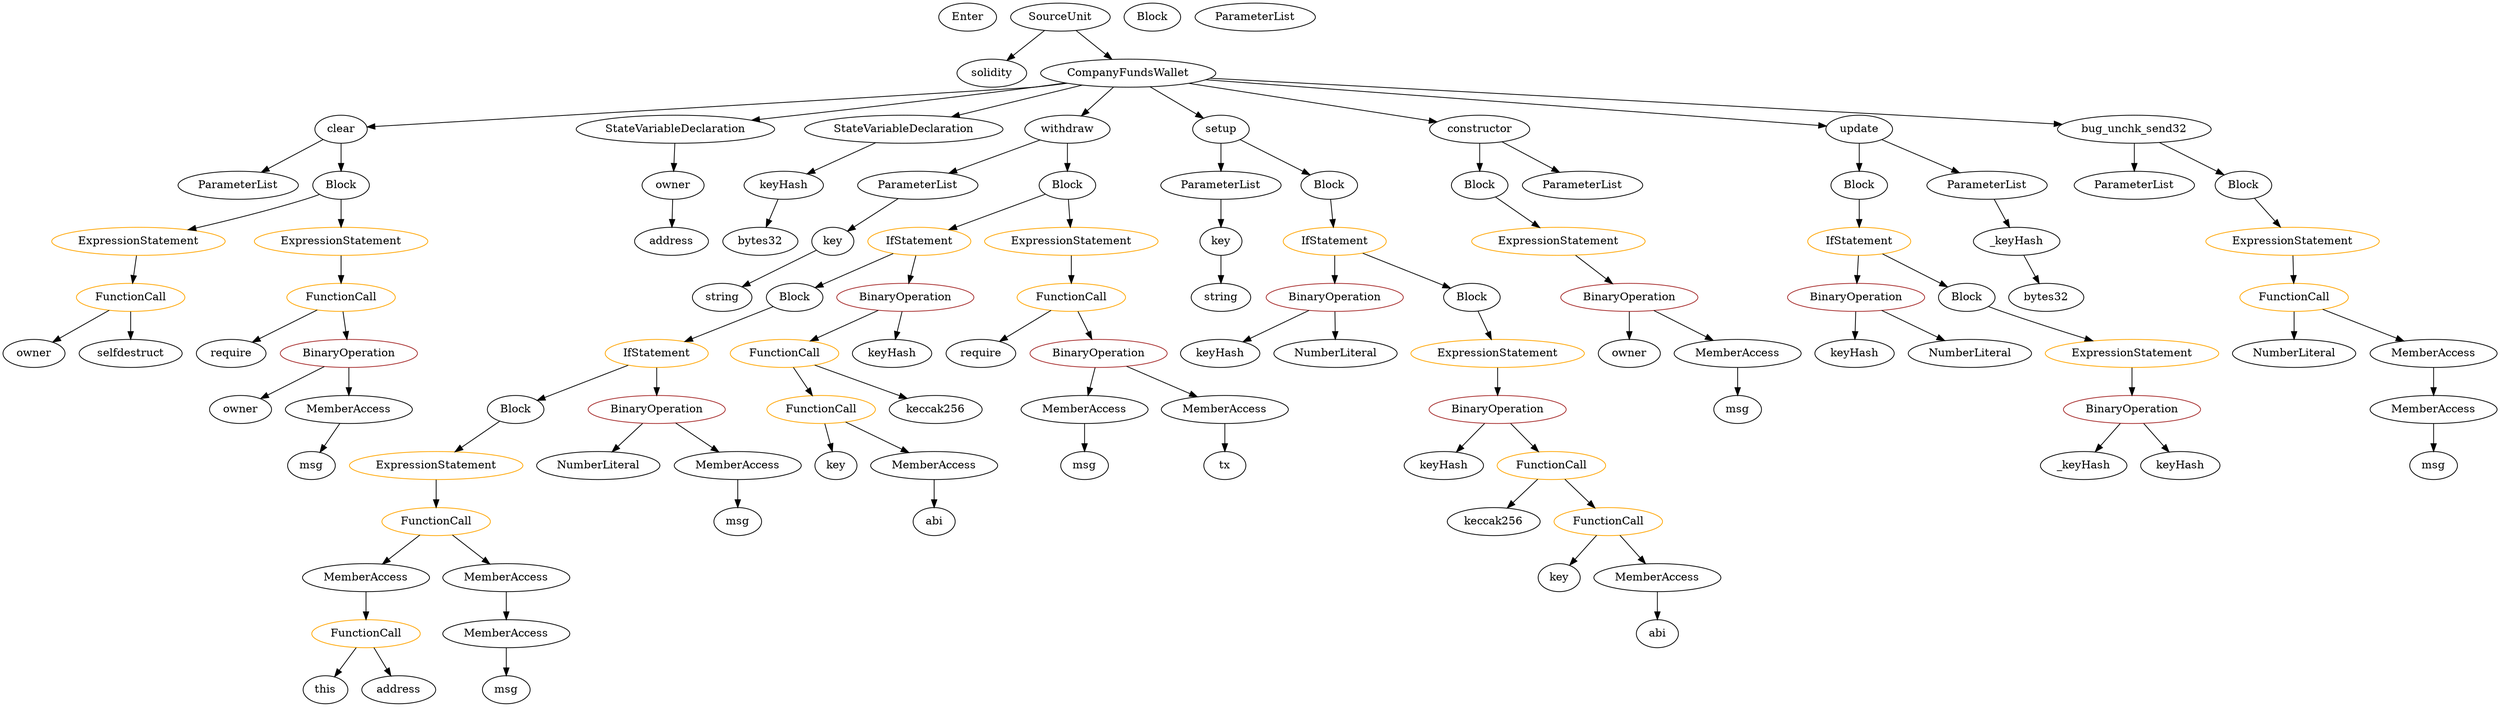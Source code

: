 strict digraph {
	graph [bb="0,0,2661.6,900"];
	node [label="\N"];
	Enter	[height=0.5,
		pos="1005.6,882",
		width=0.83628];
	VariableDeclaration_keyHash	[color=black,
		height=0.5,
		label=keyHash,
		pos="801.6,666",
		width=1.1828];
	ElementaryTypeName_bytes32	[color=black,
		height=0.5,
		label=bytes32,
		pos="774.6,594",
		width=1.0996];
	VariableDeclaration_keyHash -> ElementaryTypeName_bytes32	[pos="e,781.07,611.79 795.06,648.05 792.08,640.32 788.47,630.96 785.12,622.27"];
	Block_Unnamed_3	[color=black,
		height=0.5,
		label=Block,
		pos="522.6,378",
		width=0.90558];
	ExpressionStatement_Unnamed_2	[color=orange,
		height=0.5,
		label=ExpressionStatement,
		pos="460.6,306",
		width=2.458];
	Block_Unnamed_3 -> ExpressionStatement_Unnamed_2	[pos="e,475.62,323.96 508.84,361.46 501.3,352.95 491.77,342.19 483.17,332.48"];
	NumberLiteral_Unnamed_3	[color=black,
		height=0.5,
		label=NumberLiteral,
		pos="2441.6,450",
		width=1.765];
	ElementaryTypeName_string	[color=black,
		height=0.5,
		label=string,
		pos="737.6,522",
		width=0.864];
	ParameterList_Unnamed_4	[color=black,
		height=0.5,
		label=ParameterList,
		pos="2315.6,666",
		width=1.7095];
	BinaryOperation_Unnamed_7	[color=brown,
		height=0.5,
		label=BinaryOperation,
		pos="2271.6,378",
		width=1.9867];
	Identifier__keyHash	[color=black,
		height=0.5,
		label=_keyHash,
		pos="2217.6,306",
		width=1.3214];
	BinaryOperation_Unnamed_7 -> Identifier__keyHash	[pos="e,2230.6,323.79 2258.5,360.05 2252.2,351.89 2244.5,341.91 2237.5,332.82"];
	Identifier_keyHash_4	[color=black,
		height=0.5,
		label=keyHash,
		pos="2325.6,306",
		width=1.1828];
	BinaryOperation_Unnamed_7 -> Identifier_keyHash_4	[pos="e,2313,323.31 2284.7,360.05 2291.1,351.68 2299.1,341.4 2306.2,332.13"];
	Identifier_key_1	[color=black,
		height=0.5,
		label=key,
		pos="1651.6,162",
		width=0.75];
	Identifier_keyHash_3	[color=black,
		height=0.5,
		label=keyHash,
		pos="1977.6,450",
		width=1.1828];
	FunctionDefinition_clear	[color=black,
		height=0.5,
		label=clear,
		pos="362.6,738",
		width=0.78084];
	ParameterList_Unnamed_5	[color=black,
		height=0.5,
		label=ParameterList,
		pos="250.6,666",
		width=1.7095];
	FunctionDefinition_clear -> ParameterList_Unnamed_5	[pos="e,275.66,682.66 342.83,724.65 326.97,714.73 304.31,700.57 285.42,688.76"];
	Block_Unnamed_9	[color=black,
		height=0.5,
		label=Block,
		pos="362.6,666",
		width=0.90558];
	FunctionDefinition_clear -> Block_Unnamed_9	[pos="e,362.6,684.1 362.6,719.7 362.6,712.41 362.6,703.73 362.6,695.54"];
	Identifier_owner	[color=black,
		height=0.5,
		label=owner,
		pos="1726.6,450",
		width=0.93331];
	FunctionCall_Unnamed_3	[color=orange,
		height=0.5,
		label=FunctionCall,
		pos="460.6,234",
		width=1.6125];
	ExpressionStatement_Unnamed_2 -> FunctionCall_Unnamed_3	[pos="e,460.6,252.1 460.6,287.7 460.6,280.41 460.6,271.73 460.6,263.54"];
	StateVariableDeclaration_Unnamed_1	[color=black,
		height=0.5,
		label=StateVariableDeclaration,
		pos="684.6,738",
		width=2.8184];
	VariableDeclaration_owner	[color=black,
		height=0.5,
		label=owner,
		pos="680.6,666",
		width=0.93331];
	StateVariableDeclaration_Unnamed_1 -> VariableDeclaration_owner	[pos="e,681.58,684.1 683.61,719.7 683.19,712.41 682.7,703.73 682.23,695.54"];
	ElementaryTypeName_address	[color=black,
		height=0.5,
		label=address,
		pos="677.6,594",
		width=1.0996];
	VariableDeclaration_owner -> ElementaryTypeName_address	[pos="e,678.33,612.1 679.86,647.7 679.55,640.41 679.17,631.73 678.82,623.54"];
	PragmaDirective_solidity	[color=black,
		height=0.5,
		label=solidity,
		pos="1031.6,810",
		width=1.0442];
	FunctionCall_Unnamed_2	[color=orange,
		height=0.5,
		label=FunctionCall,
		pos="838.6,378",
		width=1.6125];
	Identifier_key	[color=black,
		height=0.5,
		label=key,
		pos="895.6,306",
		width=0.75];
	FunctionCall_Unnamed_2 -> Identifier_key	[pos="e,883.09,322.36 852.4,360.05 859.49,351.35 868.25,340.59 876.03,331.03"];
	MemberAccess_Unnamed_3	[color=black,
		height=0.5,
		label=MemberAccess,
		pos="1009.6,306",
		width=1.9174];
	FunctionCall_Unnamed_2 -> MemberAccess_Unnamed_3	[pos="e,973.7,321.7 872.79,363 898.72,352.39 934.64,337.69 963.16,326.01"];
	ExpressionStatement_Unnamed_4	[color=orange,
		height=0.5,
		label=ExpressionStatement,
		pos="2271.6,450",
		width=2.458];
	ExpressionStatement_Unnamed_4 -> BinaryOperation_Unnamed_7	[pos="e,2271.6,396.1 2271.6,431.7 2271.6,424.41 2271.6,415.73 2271.6,407.54"];
	IfStatement_Unnamed_2	[color=orange,
		height=0.5,
		label=IfStatement,
		pos="1408.6,594",
		width=1.4739];
	BinaryOperation_Unnamed_4	[color=brown,
		height=0.5,
		label=BinaryOperation,
		pos="1408.6,522",
		width=1.9867];
	IfStatement_Unnamed_2 -> BinaryOperation_Unnamed_4	[pos="e,1408.6,540.1 1408.6,575.7 1408.6,568.41 1408.6,559.73 1408.6,551.54"];
	Block_Unnamed_5	[color=black,
		height=0.5,
		label=Block,
		pos="1558.6,522",
		width=0.90558];
	IfStatement_Unnamed_2 -> Block_Unnamed_5	[pos="e,1534.2,534.37 1439,578.83 1463.5,567.37 1498.1,551.21 1523.8,539.23"];
	NumberLiteral_Unnamed_2	[color=black,
		height=0.5,
		label=NumberLiteral,
		pos="2101.6,450",
		width=1.765];
	BinaryOperation_Unnamed_6	[color=brown,
		height=0.5,
		label=BinaryOperation,
		pos="1982.6,522",
		width=1.9867];
	BinaryOperation_Unnamed_6 -> Identifier_keyHash_3	[pos="e,1978.8,468.1 1981.4,503.7 1980.8,496.41 1980.2,487.73 1979.6,479.54"];
	BinaryOperation_Unnamed_6 -> NumberLiteral_Unnamed_2	[pos="e,2074.8,466.74 2009.9,504.94 2026.3,495.27 2047.5,482.83 2065.3,472.34"];
	Identifier_require_1	[color=black,
		height=0.5,
		label=require,
		pos="246.6,450",
		width=1.0026];
	Identifier_keccak256_1	[color=black,
		height=0.5,
		label=keccak256,
		pos="1582.6,234",
		width=1.3907];
	ExpressionStatement_Unnamed_3	[color=orange,
		height=0.5,
		label=ExpressionStatement,
		pos="1586.6,450",
		width=2.458];
	BinaryOperation_Unnamed_5	[color=brown,
		height=0.5,
		label=BinaryOperation,
		pos="1586.6,378",
		width=1.9867];
	ExpressionStatement_Unnamed_3 -> BinaryOperation_Unnamed_5	[pos="e,1586.6,396.1 1586.6,431.7 1586.6,424.41 1586.6,415.73 1586.6,407.54"];
	StateVariableDeclaration_Unnamed	[color=black,
		height=0.5,
		label=StateVariableDeclaration,
		pos="932.6,738",
		width=2.8184];
	StateVariableDeclaration_Unnamed -> VariableDeclaration_keyHash	[pos="e,827.14,680.65 901.55,720.41 882.22,710.08 857.3,696.76 837.18,686.01"];
	FunctionCall_Unnamed_6	[color=orange,
		height=0.5,
		label=FunctionCall,
		pos="1708.6,234",
		width=1.6125];
	FunctionCall_Unnamed_6 -> Identifier_key_1	[pos="e,1664.1,178.36 1694.8,216.05 1687.7,207.35 1678.9,196.59 1671.2,187.03"];
	MemberAccess_Unnamed_8	[color=black,
		height=0.5,
		label=MemberAccess,
		pos="1765.6,162",
		width=1.9174];
	FunctionCall_Unnamed_6 -> MemberAccess_Unnamed_8	[pos="e,1751.9,179.79 1722.4,216.05 1729.1,207.8 1737.3,197.7 1744.8,188.54"];
	Identifier_keyHash_1	[color=black,
		height=0.5,
		label=keyHash,
		pos="1292.6,450",
		width=1.1828];
	NumberLiteral_Unnamed	[color=black,
		height=0.5,
		label=NumberLiteral,
		pos="630.6,306",
		width=1.765];
	Identifier_keccak256	[color=black,
		height=0.5,
		label=keccak256,
		pos="964.6,378",
		width=1.3907];
	FunctionCall_Unnamed	[color=orange,
		height=0.5,
		label=FunctionCall,
		pos="1117.6,522",
		width=1.6125];
	Identifier_require	[color=black,
		height=0.5,
		label=require,
		pos="1034.6,450",
		width=1.0026];
	FunctionCall_Unnamed -> Identifier_require	[pos="e,1052.3,465.95 1098.3,504.76 1087.3,495.43 1073.2,483.57 1061.1,473.36"];
	BinaryOperation_Unnamed_1	[color=brown,
		height=0.5,
		label=BinaryOperation,
		pos="1160.6,450",
		width=1.9867];
	FunctionCall_Unnamed -> BinaryOperation_Unnamed_1	[pos="e,1150,468.28 1128,504.05 1132.8,496.26 1138.6,486.82 1144,478.08"];
	FunctionCall_Unnamed_1	[color=orange,
		height=0.5,
		label=FunctionCall,
		pos="818.6,450",
		width=1.6125];
	FunctionCall_Unnamed_1 -> FunctionCall_Unnamed_2	[pos="e,833.71,396.1 823.54,431.7 825.67,424.24 828.22,415.32 830.61,406.97"];
	FunctionCall_Unnamed_1 -> Identifier_keccak256	[pos="e,935.52,392.94 849.21,434.33 871.35,423.71 901.45,409.27 925.36,397.81"];
	MemberAccess_Unnamed_7	[color=black,
		height=0.5,
		label=MemberAccess,
		pos="382.6,162",
		width=1.9174];
	FunctionCall_Unnamed_4	[color=orange,
		height=0.5,
		label=FunctionCall,
		pos="382.6,90",
		width=1.6125];
	MemberAccess_Unnamed_7 -> FunctionCall_Unnamed_4	[pos="e,382.6,108.1 382.6,143.7 382.6,136.41 382.6,127.73 382.6,119.54"];
	FunctionCall_Unnamed_9	[color=orange,
		height=0.5,
		label=FunctionCall,
		pos="138.6,522",
		width=1.6125];
	Identifier_owner_2	[color=black,
		height=0.5,
		label=owner,
		pos="33.599,450",
		width=0.93331];
	FunctionCall_Unnamed_9 -> Identifier_owner_2	[pos="e,54.142,464.7 114.77,505.12 99.641,495.03 79.924,481.88 63.711,471.07"];
	Identifier_selfdestruct	[color=black,
		height=0.5,
		label=selfdestruct,
		pos="138.6,450",
		width=1.4877];
	FunctionCall_Unnamed_9 -> Identifier_selfdestruct	[pos="e,138.6,468.1 138.6,503.7 138.6,496.41 138.6,487.73 138.6,479.54"];
	FunctionDefinition_withdraw	[color=black,
		height=0.5,
		label=withdraw,
		pos="1110.6,738",
		width=1.2382];
	ParameterList_Unnamed_1	[color=black,
		height=0.5,
		label=ParameterList,
		pos="977.6,666",
		width=1.7095];
	FunctionDefinition_withdraw -> ParameterList_Unnamed_1	[pos="e,1006.6,682.26 1084.3,723.17 1065,712.99 1038.4,698.98 1016.5,687.5"];
	Block_Unnamed_1	[color=black,
		height=0.5,
		label=Block,
		pos="1110.6,666",
		width=0.90558];
	FunctionDefinition_withdraw -> Block_Unnamed_1	[pos="e,1110.6,684.1 1110.6,719.7 1110.6,712.41 1110.6,703.73 1110.6,695.54"];
	ContractDefinition_CompanyFundsWallet	[color=black,
		height=0.5,
		label=CompanyFundsWallet,
		pos="1181.6,810",
		width=2.6105];
	ContractDefinition_CompanyFundsWallet -> FunctionDefinition_clear	[pos="e,390.71,741.33 1114.7,797.04 1102.7,795.16 1090.3,793.38 1078.6,792 855.58,765.69 798.53,772.98 574.6,756 514.36,751.43 444.52,\
745.76 401.96,742.26"];
	ContractDefinition_CompanyFundsWallet -> StateVariableDeclaration_Unnamed_1	[pos="e,765.44,749.16 1112.9,797.38 1101.5,795.52 1089.7,793.66 1078.6,792 975.27,776.53 856.37,760.82 776.45,750.57"];
	ContractDefinition_CompanyFundsWallet -> StateVariableDeclaration_Unnamed	[pos="e,985.11,753.76 1130.3,794.58 1091.4,783.63 1037.6,768.52 995.96,756.81"];
	ContractDefinition_CompanyFundsWallet -> FunctionDefinition_withdraw	[pos="e,1126.7,754.83 1164.4,792.05 1155.5,783.29 1144.5,772.45 1134.8,762.86"];
	FunctionDefinition_setup	[color=black,
		height=0.5,
		label=setup,
		pos="1255.6,738",
		width=0.85014];
	ContractDefinition_CompanyFundsWallet -> FunctionDefinition_setup	[pos="e,1239.9,753.89 1199.5,792.05 1209.1,782.95 1221.1,771.6 1231.6,761.74"];
	FunctionDefinition_constructor	[color=black,
		height=0.5,
		label=constructor,
		pos="1535.6,738",
		width=1.4877];
	ContractDefinition_CompanyFundsWallet -> FunctionDefinition_constructor	[pos="e,1490.1,747.99 1245.3,796.4 1311.9,783.24 1415.3,762.78 1479.1,750.18"];
	FunctionDefinition_update	[color=black,
		height=0.5,
		label=update,
		pos="2028.6,738",
		width=0.98875];
	ContractDefinition_CompanyFundsWallet -> FunctionDefinition_update	[pos="e,1993.6,741.89 1266.7,801.97 1443.6,787.35 1846,754.09 1982.4,742.82"];
	FunctionDefinition_bug_unchk_send32	[color=black,
		height=0.5,
		label=bug_unchk_send32,
		pos="2315.6,738",
		width=2.3194];
	ContractDefinition_CompanyFundsWallet -> FunctionDefinition_bug_unchk_send32	[pos="e,2237.4,744.71 1270.9,804.01 1431.5,794.97 1779.8,775.04 2073.6,756 2124.1,752.73 2180.4,748.79 2226.1,745.52"];
	ElementaryTypeName_bytes32_1	[color=black,
		height=0.5,
		label=bytes32,
		pos="2194.6,522",
		width=1.0996];
	Block_Unnamed_2	[color=black,
		height=0.5,
		label=Block,
		pos="819.6,522",
		width=0.90558];
	IfStatement_Unnamed_1	[color=orange,
		height=0.5,
		label=IfStatement,
		pos="659.6,450",
		width=1.4739];
	Block_Unnamed_2 -> IfStatement_Unnamed_1	[pos="e,691.31,464.87 794.6,510.06 769.79,499.21 731.29,482.36 701.74,469.44"];
	Identifier_keyHash_2	[color=black,
		height=0.5,
		label=keyHash,
		pos="1526.6,306",
		width=1.1828];
	Identifier_abi_1	[color=black,
		height=0.5,
		label=abi,
		pos="1765.6,90",
		width=0.75];
	Identifier_msg_5	[color=black,
		height=0.5,
		label=msg,
		pos="327.6,306",
		width=0.75];
	ExpressionStatement_Unnamed	[color=orange,
		height=0.5,
		label=ExpressionStatement,
		pos="1662.6,594",
		width=2.458];
	BinaryOperation_Unnamed	[color=brown,
		height=0.5,
		label=BinaryOperation,
		pos="1726.6,522",
		width=1.9867];
	ExpressionStatement_Unnamed -> BinaryOperation_Unnamed	[pos="e,1711.2,539.79 1678.1,576.05 1685.7,567.71 1695.1,557.49 1703.5,548.25"];
	Parameter_key	[color=black,
		height=0.5,
		label=key,
		pos="859.6,594",
		width=0.75];
	ParameterList_Unnamed_1 -> Parameter_key	[pos="e,879.38,606.74 951.12,649.29 932.69,638.36 908.1,623.77 889.05,612.47"];
	IfStatement_Unnamed_1 -> Block_Unnamed_3	[pos="e,545.94,390.93 631.21,434.5 609.33,423.31 579.01,407.82 555.96,396.05"];
	BinaryOperation_Unnamed_3	[color=brown,
		height=0.5,
		label=BinaryOperation,
		pos="659.6,378",
		width=1.9867];
	IfStatement_Unnamed_1 -> BinaryOperation_Unnamed_3	[pos="e,659.6,396.1 659.6,431.7 659.6,424.41 659.6,415.73 659.6,407.54"];
	ExpressionStatement_Unnamed_5	[color=orange,
		height=0.5,
		label=ExpressionStatement,
		pos="2439.6,594",
		width=2.458];
	FunctionCall_Unnamed_7	[color=orange,
		height=0.5,
		label=FunctionCall,
		pos="2441.6,522",
		width=1.6125];
	ExpressionStatement_Unnamed_5 -> FunctionCall_Unnamed_7	[pos="e,2441.1,540.1 2440.1,575.7 2440.3,568.41 2440.5,559.73 2440.8,551.54"];
	Identifier_owner_1	[color=black,
		height=0.5,
		label=owner,
		pos="251.6,378",
		width=0.93331];
	Identifier_tx	[color=black,
		height=0.5,
		label=tx,
		pos="1296.6,306",
		width=0.75];
	MemberAccess_Unnamed_5	[color=black,
		height=0.5,
		label=MemberAccess,
		pos="538.6,162",
		width=1.9174];
	MemberAccess_Unnamed_6	[color=black,
		height=0.5,
		label=MemberAccess,
		pos="538.6,90",
		width=1.9174];
	MemberAccess_Unnamed_5 -> MemberAccess_Unnamed_6	[pos="e,538.6,108.1 538.6,143.7 538.6,136.41 538.6,127.73 538.6,119.54"];
	BinaryOperation_Unnamed_3 -> NumberLiteral_Unnamed	[pos="e,637.69,324.1 652.43,359.7 649.3,352.15 645.56,343.12 642.07,334.68"];
	MemberAccess_Unnamed_4	[color=black,
		height=0.5,
		label=MemberAccess,
		pos="781.6,306",
		width=1.9174];
	BinaryOperation_Unnamed_3 -> MemberAccess_Unnamed_4	[pos="e,754.02,322.82 687.28,361.12 704.13,351.45 725.87,338.98 744.23,328.44"];
	Identifier_this	[color=black,
		height=0.5,
		label=this,
		pos="333.6,18",
		width=0.75];
	IfStatement_Unnamed	[color=orange,
		height=0.5,
		label=IfStatement,
		pos="957.6,594",
		width=1.4739];
	IfStatement_Unnamed -> Block_Unnamed_2	[pos="e,843.11,534.93 929.01,578.5 906.96,567.31 876.42,551.82 853.21,540.05"];
	BinaryOperation_Unnamed_2	[color=brown,
		height=0.5,
		label=BinaryOperation,
		pos="941.6,522",
		width=1.9867];
	IfStatement_Unnamed -> BinaryOperation_Unnamed_2	[pos="e,945.51,540.1 953.64,575.7 951.96,568.32 949.95,559.52 948.06,551.25"];
	ExpressionStatement_Unnamed_1	[color=orange,
		height=0.5,
		label=ExpressionStatement,
		pos="1117.6,594",
		width=2.458];
	ExpressionStatement_Unnamed_1 -> FunctionCall_Unnamed	[pos="e,1117.6,540.1 1117.6,575.7 1117.6,568.41 1117.6,559.73 1117.6,551.54"];
	ElementaryTypeName_address_1	[color=black,
		height=0.5,
		label=address,
		pos="418.6,18",
		width=1.0996];
	BinaryOperation_Unnamed_2 -> FunctionCall_Unnamed_1	[pos="e,845.55,466.34 913.69,505.12 896.46,495.31 874.17,482.63 855.5,472"];
	Identifier_keyHash	[color=black,
		height=0.5,
		label=keyHash,
		pos="937.6,450",
		width=1.1828];
	BinaryOperation_Unnamed_2 -> Identifier_keyHash	[pos="e,938.58,468.1 940.61,503.7 940.19,496.41 939.7,487.73 939.23,479.54"];
	NumberLiteral_Unnamed_1	[color=black,
		height=0.5,
		label=NumberLiteral,
		pos="1416.6,450",
		width=1.765];
	MemberAccess_Unnamed_9	[color=black,
		height=0.5,
		label=MemberAccess,
		pos="2592.6,450",
		width=1.9174];
	MemberAccess_Unnamed_10	[color=black,
		height=0.5,
		label=MemberAccess,
		pos="2592.6,378",
		width=1.9174];
	MemberAccess_Unnamed_9 -> MemberAccess_Unnamed_10	[pos="e,2592.6,396.1 2592.6,431.7 2592.6,424.41 2592.6,415.73 2592.6,407.54"];
	Block_Unnamed_10	[color=black,
		height=0.5,
		label=Block,
		pos="1209.6,882",
		width=0.90558];
	Parameter_key_1	[color=black,
		height=0.5,
		label=key,
		pos="1255.6,594",
		width=0.75];
	ElementaryTypeName_string_1	[color=black,
		height=0.5,
		label=string,
		pos="1255.6,522",
		width=0.864];
	Parameter_key_1 -> ElementaryTypeName_string_1	[pos="e,1255.6,540.1 1255.6,575.7 1255.6,568.41 1255.6,559.73 1255.6,551.54"];
	Block_Unnamed_6	[color=black,
		height=0.5,
		label=Block,
		pos="2028.6,666",
		width=0.90558];
	IfStatement_Unnamed_3	[color=orange,
		height=0.5,
		label=IfStatement,
		pos="2028.6,594",
		width=1.4739];
	Block_Unnamed_6 -> IfStatement_Unnamed_3	[pos="e,2028.6,612.1 2028.6,647.7 2028.6,640.41 2028.6,631.73 2028.6,623.54"];
	ParameterList_Unnamed_2	[color=black,
		height=0.5,
		label=ParameterList,
		pos="1255.6,666",
		width=1.7095];
	ParameterList_Unnamed_2 -> Parameter_key_1	[pos="e,1255.6,612.1 1255.6,647.7 1255.6,640.41 1255.6,631.73 1255.6,623.54"];
	BinaryOperation_Unnamed_4 -> Identifier_keyHash_1	[pos="e,1316.3,465.32 1382,504.94 1365.3,494.86 1343.6,481.78 1325.8,471.02"];
	BinaryOperation_Unnamed_4 -> NumberLiteral_Unnamed_1	[pos="e,1414.6,468.1 1410.6,503.7 1411.4,496.41 1412.4,487.73 1413.3,479.54"];
	ParameterList_Unnamed_3	[color=black,
		height=0.5,
		label=ParameterList,
		pos="2155.6,666",
		width=1.7095];
	Parameter__keyHash	[color=black,
		height=0.5,
		label=_keyHash,
		pos="2171.6,594",
		width=1.3214];
	ParameterList_Unnamed_3 -> Parameter__keyHash	[pos="e,2167.7,612.1 2159.6,647.7 2161.2,640.32 2163.3,631.52 2165.1,623.25"];
	BinaryOperation_Unnamed -> Identifier_owner	[pos="e,1726.6,468.1 1726.6,503.7 1726.6,496.41 1726.6,487.73 1726.6,479.54"];
	MemberAccess_Unnamed	[color=black,
		height=0.5,
		label=MemberAccess,
		pos="1847.6,450",
		width=1.9174];
	BinaryOperation_Unnamed -> MemberAccess_Unnamed	[pos="e,1820.4,466.74 1754.4,504.94 1771,495.31 1792.4,482.95 1810.5,472.49"];
	Identifier_abi	[color=black,
		height=0.5,
		label=abi,
		pos="1009.6,234",
		width=0.75];
	Block_Unnamed_7	[color=black,
		height=0.5,
		label=Block,
		pos="2104.6,522",
		width=0.90558];
	Block_Unnamed_7 -> ExpressionStatement_Unnamed_4	[pos="e,2234.2,466.68 2130,510.37 2154.8,499.97 2193.2,483.87 2223.8,471.06"];
	FunctionDefinition_setup -> ParameterList_Unnamed_2	[pos="e,1255.6,684.1 1255.6,719.7 1255.6,712.41 1255.6,703.73 1255.6,695.54"];
	Block_Unnamed_4	[color=black,
		height=0.5,
		label=Block,
		pos="1388.6,666",
		width=0.90558];
	FunctionDefinition_setup -> Block_Unnamed_4	[pos="e,1365.8,678.99 1277.9,725.28 1299.1,714.1 1331.4,697.1 1355.7,684.34"];
	Block_Unnamed	[color=black,
		height=0.5,
		label=Block,
		pos="1535.6,666",
		width=0.90558];
	FunctionDefinition_constructor -> Block_Unnamed	[pos="e,1535.6,684.1 1535.6,719.7 1535.6,712.41 1535.6,703.73 1535.6,695.54"];
	ParameterList_Unnamed	[color=black,
		height=0.5,
		label=ParameterList,
		pos="1647.6,666",
		width=1.7095];
	FunctionDefinition_constructor -> ParameterList_Unnamed	[pos="e,1622.3,682.81 1560.2,721.64 1575.6,712.02 1595.7,699.47 1612.7,688.82"];
	Identifier_msg_2	[color=black,
		height=0.5,
		label=msg,
		pos="781.6,234",
		width=0.75];
	BinaryOperation_Unnamed_5 -> Identifier_keyHash_2	[pos="e,1540.6,323.31 1572.1,360.05 1564.8,351.59 1555.9,341.19 1547.9,331.84"];
	FunctionCall_Unnamed_5	[color=orange,
		height=0.5,
		label=FunctionCall,
		pos="1645.6,306",
		width=1.6125];
	BinaryOperation_Unnamed_5 -> FunctionCall_Unnamed_5	[pos="e,1631.4,323.79 1600.9,360.05 1607.8,351.8 1616.4,341.7 1624.1,332.54"];
	FunctionCall_Unnamed_8	[color=orange,
		height=0.5,
		label=FunctionCall,
		pos="362.6,522",
		width=1.6125];
	FunctionCall_Unnamed_8 -> Identifier_require_1	[pos="e,268.75,464.37 336.85,505.46 319.62,495.07 296.82,481.3 278.44,470.22"];
	BinaryOperation_Unnamed_8	[color=brown,
		height=0.5,
		label=BinaryOperation,
		pos="372.6,450",
		width=1.9867];
	FunctionCall_Unnamed_8 -> BinaryOperation_Unnamed_8	[pos="e,370.16,468.1 365.07,503.7 366.12,496.32 367.38,487.52 368.56,479.25"];
	Parameter__keyHash -> ElementaryTypeName_bytes32_1	[pos="e,2189,540.1 2177.3,575.7 2179.7,568.24 2182.7,559.32 2185.4,550.97"];
	Identifier_msg_1	[color=black,
		height=0.5,
		label=msg,
		pos="1140.6,306",
		width=0.75];
	MemberAccess_Unnamed_4 -> Identifier_msg_2	[pos="e,781.6,252.1 781.6,287.7 781.6,280.41 781.6,271.73 781.6,263.54"];
	Block_Unnamed_4 -> IfStatement_Unnamed_2	[pos="e,1403.7,612.28 1393.4,648.05 1395.6,640.6 1398.1,631.64 1400.5,623.22"];
	IfStatement_Unnamed_3 -> BinaryOperation_Unnamed_6	[pos="e,1993.6,539.79 2017.5,576.05 2012.2,568.06 2005.8,558.33 1999.9,549.4"];
	IfStatement_Unnamed_3 -> Block_Unnamed_7	[pos="e,2088.4,537.95 2046.2,576.76 2056.3,567.52 2069,555.8 2080,545.67"];
	Identifier_msg_4	[color=black,
		height=0.5,
		label=msg,
		pos="2592.6,306",
		width=0.75];
	ExpressionStatement_Unnamed_7	[color=orange,
		height=0.5,
		label=ExpressionStatement,
		pos="148.6,594",
		width=2.458];
	ExpressionStatement_Unnamed_7 -> FunctionCall_Unnamed_9	[pos="e,141.04,540.1 146.13,575.7 145.07,568.32 143.82,559.52 142.63,551.25"];
	MemberAccess_Unnamed_3 -> Identifier_abi	[pos="e,1009.6,252.1 1009.6,287.7 1009.6,280.41 1009.6,271.73 1009.6,263.54"];
	Identifier_msg	[color=black,
		height=0.5,
		label=msg,
		pos="1847.6,378",
		width=0.75];
	MemberAccess_Unnamed -> Identifier_msg	[pos="e,1847.6,396.1 1847.6,431.7 1847.6,424.41 1847.6,415.73 1847.6,407.54"];
	Block_Unnamed -> ExpressionStatement_Unnamed	[pos="e,1633.2,611.18 1558,652.65 1576.1,642.68 1601.9,628.43 1623.4,616.59"];
	FunctionCall_Unnamed_4 -> Identifier_this	[pos="e,344.68,34.829 370.74,72.055 364.85,63.646 357.63,53.323 351.12,44.025"];
	FunctionCall_Unnamed_4 -> ElementaryTypeName_address_1	[pos="e,409.96,35.789 391.31,72.055 395.34,64.231 400.21,54.748 404.73,45.977"];
	BinaryOperation_Unnamed_8 -> Identifier_owner_1	[pos="e,273.98,391.94 344.84,432.94 326.62,422.4 302.74,408.59 283.71,397.57"];
	MemberAccess_Unnamed_11	[color=black,
		height=0.5,
		label=MemberAccess,
		pos="372.6,378",
		width=1.9174];
	BinaryOperation_Unnamed_8 -> MemberAccess_Unnamed_11	[pos="e,372.6,396.1 372.6,431.7 372.6,424.41 372.6,415.73 372.6,407.54"];
	FunctionCall_Unnamed_3 -> MemberAccess_Unnamed_7	[pos="e,401.13,179.63 442.51,216.76 432.71,207.97 420.4,196.93 409.5,187.14"];
	FunctionCall_Unnamed_3 -> MemberAccess_Unnamed_5	[pos="e,520.06,179.63 478.69,216.76 488.49,207.97 500.79,196.93 511.7,187.14"];
	Block_Unnamed_1 -> IfStatement_Unnamed	[pos="e,988.46,609.12 1086,653.75 1062.5,642.99 1026.6,626.56 998.71,613.81"];
	Block_Unnamed_1 -> ExpressionStatement_Unnamed_1	[pos="e,1115.9,612.1 1112.3,647.7 1113.1,640.41 1113.9,631.73 1114.7,623.54"];
	Block_Unnamed_5 -> ExpressionStatement_Unnamed_3	[pos="e,1579.7,468.28 1565.4,504.05 1568.4,496.52 1572,487.44 1575.4,478.94"];
	Identifier_msg_3	[color=black,
		height=0.5,
		label=msg,
		pos="538.6,18",
		width=0.75];
	MemberAccess_Unnamed_6 -> Identifier_msg_3	[pos="e,538.6,36.104 538.6,71.697 538.6,64.407 538.6,55.726 538.6,47.536"];
	MemberAccess_Unnamed_1	[color=black,
		height=0.5,
		label=MemberAccess,
		pos="1140.6,378",
		width=1.9174];
	MemberAccess_Unnamed_1 -> Identifier_msg_1	[pos="e,1140.6,324.1 1140.6,359.7 1140.6,352.41 1140.6,343.73 1140.6,335.54"];
	FunctionDefinition_update -> Block_Unnamed_6	[pos="e,2028.6,684.1 2028.6,719.7 2028.6,712.41 2028.6,703.73 2028.6,695.54"];
	FunctionDefinition_update -> ParameterList_Unnamed_3	[pos="e,2127.6,682.45 2051.9,724.16 2070.2,714.05 2096.2,699.76 2117.5,687.99"];
	SourceUnit_Unnamed	[color=black,
		height=0.5,
		label=SourceUnit,
		pos="1106.6,882",
		width=1.46];
	SourceUnit_Unnamed -> PragmaDirective_solidity	[pos="e,1048.1,826.43 1089.2,864.76 1079.4,855.65 1067.1,844.13 1056.3,834.09"];
	SourceUnit_Unnamed -> ContractDefinition_CompanyFundsWallet	[pos="e,1163.3,828.12 1124,864.76 1133.2,856.18 1144.7,845.46 1155,835.86"];
	Block_Unnamed_8	[color=black,
		height=0.5,
		label=Block,
		pos="2436.6,666",
		width=0.90558];
	Block_Unnamed_8 -> ExpressionStatement_Unnamed_5	[pos="e,2438.9,612.1 2437.3,647.7 2437.7,640.41 2438,631.73 2438.4,623.54"];
	MemberAccess_Unnamed_11 -> Identifier_msg_5	[pos="e,337.78,322.83 361.71,360.05 356.36,351.73 349.8,341.54 343.88,332.32"];
	MemberAccess_Unnamed_2	[color=black,
		height=0.5,
		label=MemberAccess,
		pos="1296.6,378",
		width=1.9174];
	MemberAccess_Unnamed_2 -> Identifier_tx	[pos="e,1296.6,324.1 1296.6,359.7 1296.6,352.41 1296.6,343.73 1296.6,335.54"];
	MemberAccess_Unnamed_8 -> Identifier_abi_1	[pos="e,1765.6,108.1 1765.6,143.7 1765.6,136.41 1765.6,127.73 1765.6,119.54"];
	BinaryOperation_Unnamed_1 -> MemberAccess_Unnamed_1	[pos="e,1145.5,396.1 1155.7,431.7 1153.5,424.24 1151,415.32 1148.6,406.97"];
	BinaryOperation_Unnamed_1 -> MemberAccess_Unnamed_2	[pos="e,1266.6,394.42 1191.1,433.29 1210.4,423.36 1235.6,410.41 1256.5,399.66"];
	ParameterList_Unnamed_6	[color=black,
		height=0.5,
		label=ParameterList,
		pos="1321.6,882",
		width=1.7095];
	MemberAccess_Unnamed_10 -> Identifier_msg_4	[pos="e,2592.6,324.1 2592.6,359.7 2592.6,352.41 2592.6,343.73 2592.6,335.54"];
	FunctionDefinition_bug_unchk_send32 -> ParameterList_Unnamed_4	[pos="e,2315.6,684.1 2315.6,719.7 2315.6,712.41 2315.6,703.73 2315.6,695.54"];
	FunctionDefinition_bug_unchk_send32 -> Block_Unnamed_8	[pos="e,2414.8,679.59 2344,720.59 2362.2,710.02 2386,696.26 2404.9,685.33"];
	ExpressionStatement_Unnamed_6	[color=orange,
		height=0.5,
		label=ExpressionStatement,
		pos="362.6,594",
		width=2.458];
	ExpressionStatement_Unnamed_6 -> FunctionCall_Unnamed_8	[pos="e,362.6,540.1 362.6,575.7 362.6,568.41 362.6,559.73 362.6,551.54"];
	FunctionCall_Unnamed_7 -> NumberLiteral_Unnamed_3	[pos="e,2441.6,468.1 2441.6,503.7 2441.6,496.41 2441.6,487.73 2441.6,479.54"];
	FunctionCall_Unnamed_7 -> MemberAccess_Unnamed_9	[pos="e,2559.8,466.21 2472.9,506.5 2495,496.24 2525,482.36 2549.4,471.05"];
	FunctionCall_Unnamed_5 -> Identifier_keccak256_1	[pos="e,1597.4,251.47 1630.7,288.41 1623,279.87 1613.4,269.28 1604.9,259.79"];
	FunctionCall_Unnamed_5 -> FunctionCall_Unnamed_6	[pos="e,1693.8,251.47 1660.5,288.41 1668.2,279.87 1677.7,269.28 1686.3,259.79"];
	Parameter_key -> ElementaryTypeName_string	[pos="e,759.01,535.28 839.45,581.44 820.29,570.45 791.17,553.74 768.97,541"];
	Block_Unnamed_9 -> ExpressionStatement_Unnamed_7	[pos="e,199.36,609.16 337.6,654.19 332.35,652.04 326.82,649.88 321.6,648 285.08,634.87 243.52,622.07 210.29,612.34"];
	Block_Unnamed_9 -> ExpressionStatement_Unnamed_6	[pos="e,362.6,612.1 362.6,647.7 362.6,640.41 362.6,631.73 362.6,623.54"];
}
